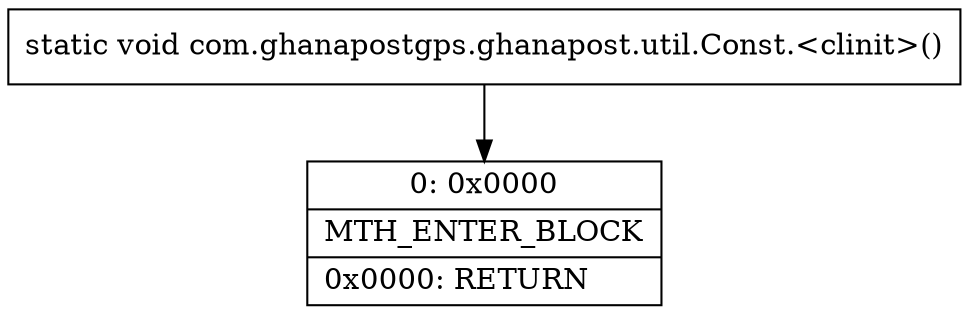 digraph "CFG forcom.ghanapostgps.ghanapost.util.Const.\<clinit\>()V" {
Node_0 [shape=record,label="{0\:\ 0x0000|MTH_ENTER_BLOCK\l|0x0000: RETURN   \l}"];
MethodNode[shape=record,label="{static void com.ghanapostgps.ghanapost.util.Const.\<clinit\>() }"];
MethodNode -> Node_0;
}

